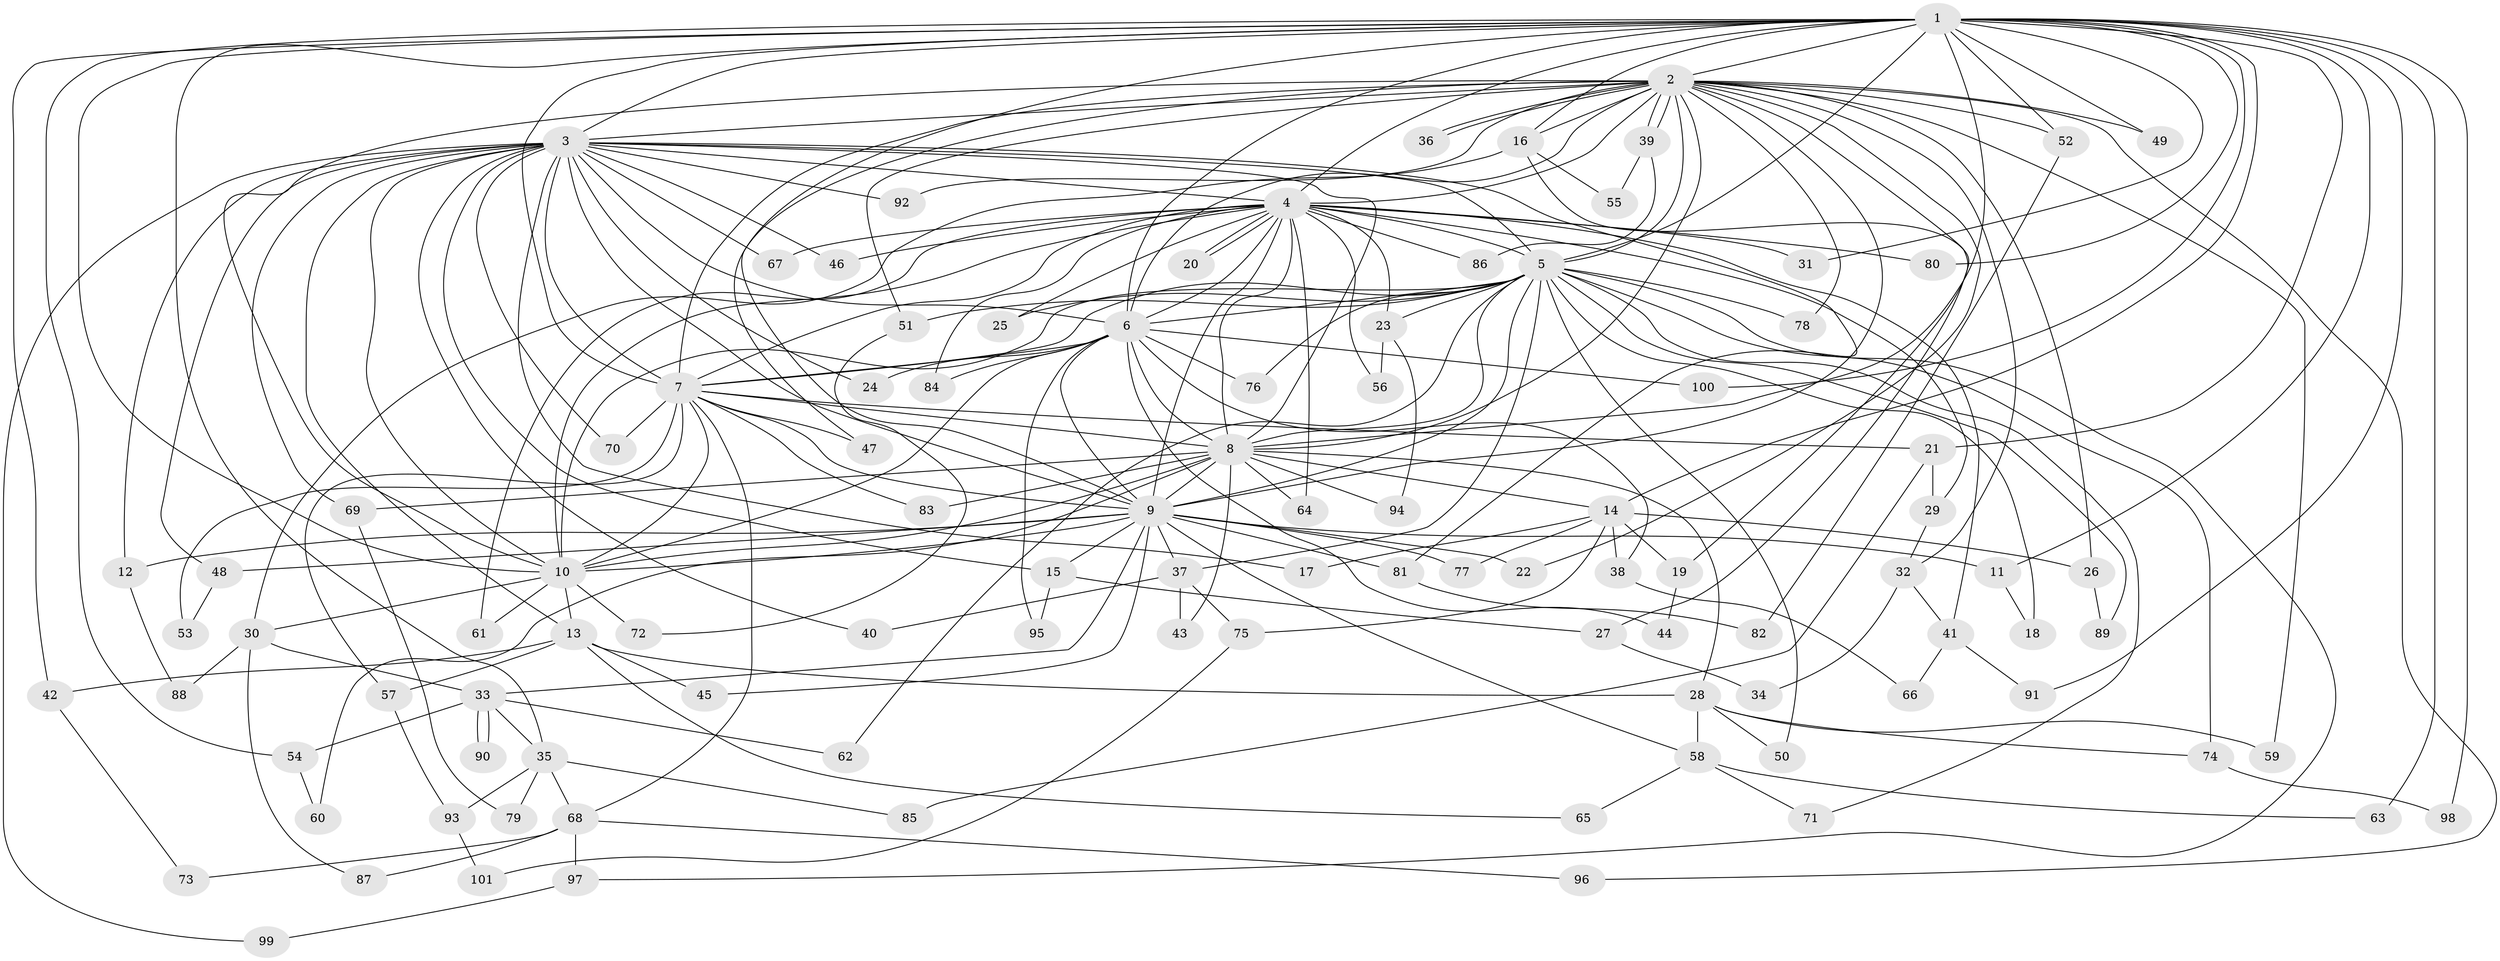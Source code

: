 // coarse degree distribution, {22: 0.02, 30: 0.02, 16: 0.02, 21: 0.02, 9: 0.04, 13: 0.02, 17: 0.02, 11: 0.02, 3: 0.16, 7: 0.02, 8: 0.02, 2: 0.52, 4: 0.06, 5: 0.02, 6: 0.02}
// Generated by graph-tools (version 1.1) at 2025/17/03/04/25 18:17:24]
// undirected, 101 vertices, 227 edges
graph export_dot {
graph [start="1"]
  node [color=gray90,style=filled];
  1;
  2;
  3;
  4;
  5;
  6;
  7;
  8;
  9;
  10;
  11;
  12;
  13;
  14;
  15;
  16;
  17;
  18;
  19;
  20;
  21;
  22;
  23;
  24;
  25;
  26;
  27;
  28;
  29;
  30;
  31;
  32;
  33;
  34;
  35;
  36;
  37;
  38;
  39;
  40;
  41;
  42;
  43;
  44;
  45;
  46;
  47;
  48;
  49;
  50;
  51;
  52;
  53;
  54;
  55;
  56;
  57;
  58;
  59;
  60;
  61;
  62;
  63;
  64;
  65;
  66;
  67;
  68;
  69;
  70;
  71;
  72;
  73;
  74;
  75;
  76;
  77;
  78;
  79;
  80;
  81;
  82;
  83;
  84;
  85;
  86;
  87;
  88;
  89;
  90;
  91;
  92;
  93;
  94;
  95;
  96;
  97;
  98;
  99;
  100;
  101;
  1 -- 2;
  1 -- 3;
  1 -- 4;
  1 -- 5;
  1 -- 6;
  1 -- 7;
  1 -- 8;
  1 -- 9;
  1 -- 10;
  1 -- 11;
  1 -- 14;
  1 -- 16;
  1 -- 21;
  1 -- 31;
  1 -- 35;
  1 -- 42;
  1 -- 49;
  1 -- 52;
  1 -- 54;
  1 -- 63;
  1 -- 80;
  1 -- 91;
  1 -- 98;
  1 -- 100;
  2 -- 3;
  2 -- 4;
  2 -- 5;
  2 -- 6;
  2 -- 7;
  2 -- 8;
  2 -- 9;
  2 -- 10;
  2 -- 16;
  2 -- 19;
  2 -- 22;
  2 -- 26;
  2 -- 32;
  2 -- 36;
  2 -- 36;
  2 -- 39;
  2 -- 39;
  2 -- 47;
  2 -- 49;
  2 -- 51;
  2 -- 52;
  2 -- 59;
  2 -- 78;
  2 -- 92;
  2 -- 96;
  3 -- 4;
  3 -- 5;
  3 -- 6;
  3 -- 7;
  3 -- 8;
  3 -- 9;
  3 -- 10;
  3 -- 12;
  3 -- 13;
  3 -- 15;
  3 -- 17;
  3 -- 24;
  3 -- 40;
  3 -- 46;
  3 -- 48;
  3 -- 67;
  3 -- 69;
  3 -- 70;
  3 -- 81;
  3 -- 92;
  3 -- 99;
  4 -- 5;
  4 -- 6;
  4 -- 7;
  4 -- 8;
  4 -- 9;
  4 -- 10;
  4 -- 20;
  4 -- 20;
  4 -- 23;
  4 -- 25;
  4 -- 29;
  4 -- 31;
  4 -- 41;
  4 -- 46;
  4 -- 56;
  4 -- 61;
  4 -- 64;
  4 -- 67;
  4 -- 80;
  4 -- 84;
  4 -- 86;
  5 -- 6;
  5 -- 7;
  5 -- 8;
  5 -- 9;
  5 -- 10;
  5 -- 18;
  5 -- 23;
  5 -- 25;
  5 -- 37;
  5 -- 50;
  5 -- 51;
  5 -- 62;
  5 -- 71;
  5 -- 74;
  5 -- 76;
  5 -- 78;
  5 -- 89;
  5 -- 97;
  6 -- 7;
  6 -- 8;
  6 -- 9;
  6 -- 10;
  6 -- 24;
  6 -- 38;
  6 -- 44;
  6 -- 76;
  6 -- 84;
  6 -- 95;
  6 -- 100;
  7 -- 8;
  7 -- 9;
  7 -- 10;
  7 -- 21;
  7 -- 47;
  7 -- 53;
  7 -- 57;
  7 -- 68;
  7 -- 70;
  7 -- 83;
  8 -- 9;
  8 -- 10;
  8 -- 14;
  8 -- 28;
  8 -- 43;
  8 -- 60;
  8 -- 64;
  8 -- 69;
  8 -- 83;
  8 -- 94;
  9 -- 10;
  9 -- 11;
  9 -- 12;
  9 -- 15;
  9 -- 22;
  9 -- 33;
  9 -- 37;
  9 -- 45;
  9 -- 48;
  9 -- 58;
  9 -- 77;
  9 -- 81;
  10 -- 13;
  10 -- 30;
  10 -- 61;
  10 -- 72;
  11 -- 18;
  12 -- 88;
  13 -- 28;
  13 -- 42;
  13 -- 45;
  13 -- 57;
  13 -- 65;
  14 -- 17;
  14 -- 19;
  14 -- 26;
  14 -- 38;
  14 -- 75;
  14 -- 77;
  15 -- 27;
  15 -- 95;
  16 -- 27;
  16 -- 30;
  16 -- 55;
  19 -- 44;
  21 -- 29;
  21 -- 85;
  23 -- 56;
  23 -- 94;
  26 -- 89;
  27 -- 34;
  28 -- 50;
  28 -- 58;
  28 -- 59;
  28 -- 74;
  29 -- 32;
  30 -- 33;
  30 -- 87;
  30 -- 88;
  32 -- 34;
  32 -- 41;
  33 -- 35;
  33 -- 54;
  33 -- 62;
  33 -- 90;
  33 -- 90;
  35 -- 68;
  35 -- 79;
  35 -- 85;
  35 -- 93;
  37 -- 40;
  37 -- 43;
  37 -- 75;
  38 -- 66;
  39 -- 55;
  39 -- 86;
  41 -- 66;
  41 -- 91;
  42 -- 73;
  48 -- 53;
  51 -- 72;
  52 -- 82;
  54 -- 60;
  57 -- 93;
  58 -- 63;
  58 -- 65;
  58 -- 71;
  68 -- 73;
  68 -- 87;
  68 -- 96;
  68 -- 97;
  69 -- 79;
  74 -- 98;
  75 -- 101;
  81 -- 82;
  93 -- 101;
  97 -- 99;
}
